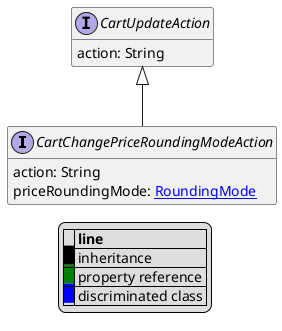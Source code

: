 @startuml

hide empty fields
hide empty methods
legend
|= |= line |
|<back:black>   </back>| inheritance |
|<back:green>   </back>| property reference |
|<back:blue>   </back>| discriminated class |
endlegend
interface CartChangePriceRoundingModeAction [[CartChangePriceRoundingModeAction.svg]] extends CartUpdateAction {
    action: String
    priceRoundingMode: [[RoundingMode.svg RoundingMode]]
}
interface CartUpdateAction [[CartUpdateAction.svg]]  {
    action: String
}





@enduml
